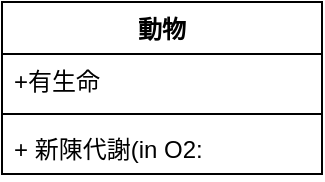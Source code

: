 <mxfile version="22.0.8" type="github">
  <diagram id="C5RBs43oDa-KdzZeNtuy" name="Page-1">
    <mxGraphModel dx="989" dy="517" grid="1" gridSize="10" guides="1" tooltips="1" connect="1" arrows="1" fold="1" page="1" pageScale="1" pageWidth="827" pageHeight="1169" math="0" shadow="0">
      <root>
        <mxCell id="WIyWlLk6GJQsqaUBKTNV-0" />
        <mxCell id="WIyWlLk6GJQsqaUBKTNV-1" parent="WIyWlLk6GJQsqaUBKTNV-0" />
        <mxCell id="rIJY9HbH0HppDcHZoVAX-4" value="動物" style="swimlane;fontStyle=1;align=center;verticalAlign=top;childLayout=stackLayout;horizontal=1;startSize=26;horizontalStack=0;resizeParent=1;resizeParentMax=0;resizeLast=0;collapsible=1;marginBottom=0;whiteSpace=wrap;html=1;" vertex="1" parent="WIyWlLk6GJQsqaUBKTNV-1">
          <mxGeometry x="310" y="120" width="160" height="86" as="geometry" />
        </mxCell>
        <mxCell id="rIJY9HbH0HppDcHZoVAX-5" value="+有生命" style="text;strokeColor=none;fillColor=none;align=left;verticalAlign=top;spacingLeft=4;spacingRight=4;overflow=hidden;rotatable=0;points=[[0,0.5],[1,0.5]];portConstraint=eastwest;whiteSpace=wrap;html=1;" vertex="1" parent="rIJY9HbH0HppDcHZoVAX-4">
          <mxGeometry y="26" width="160" height="26" as="geometry" />
        </mxCell>
        <mxCell id="rIJY9HbH0HppDcHZoVAX-6" value="" style="line;strokeWidth=1;fillColor=none;align=left;verticalAlign=middle;spacingTop=-1;spacingLeft=3;spacingRight=3;rotatable=0;labelPosition=right;points=[];portConstraint=eastwest;strokeColor=inherit;" vertex="1" parent="rIJY9HbH0HppDcHZoVAX-4">
          <mxGeometry y="52" width="160" height="8" as="geometry" />
        </mxCell>
        <mxCell id="rIJY9HbH0HppDcHZoVAX-7" value="+ 新陳代謝(in O2:" style="text;strokeColor=none;fillColor=none;align=left;verticalAlign=top;spacingLeft=4;spacingRight=4;overflow=hidden;rotatable=0;points=[[0,0.5],[1,0.5]];portConstraint=eastwest;whiteSpace=wrap;html=1;" vertex="1" parent="rIJY9HbH0HppDcHZoVAX-4">
          <mxGeometry y="60" width="160" height="26" as="geometry" />
        </mxCell>
      </root>
    </mxGraphModel>
  </diagram>
</mxfile>
